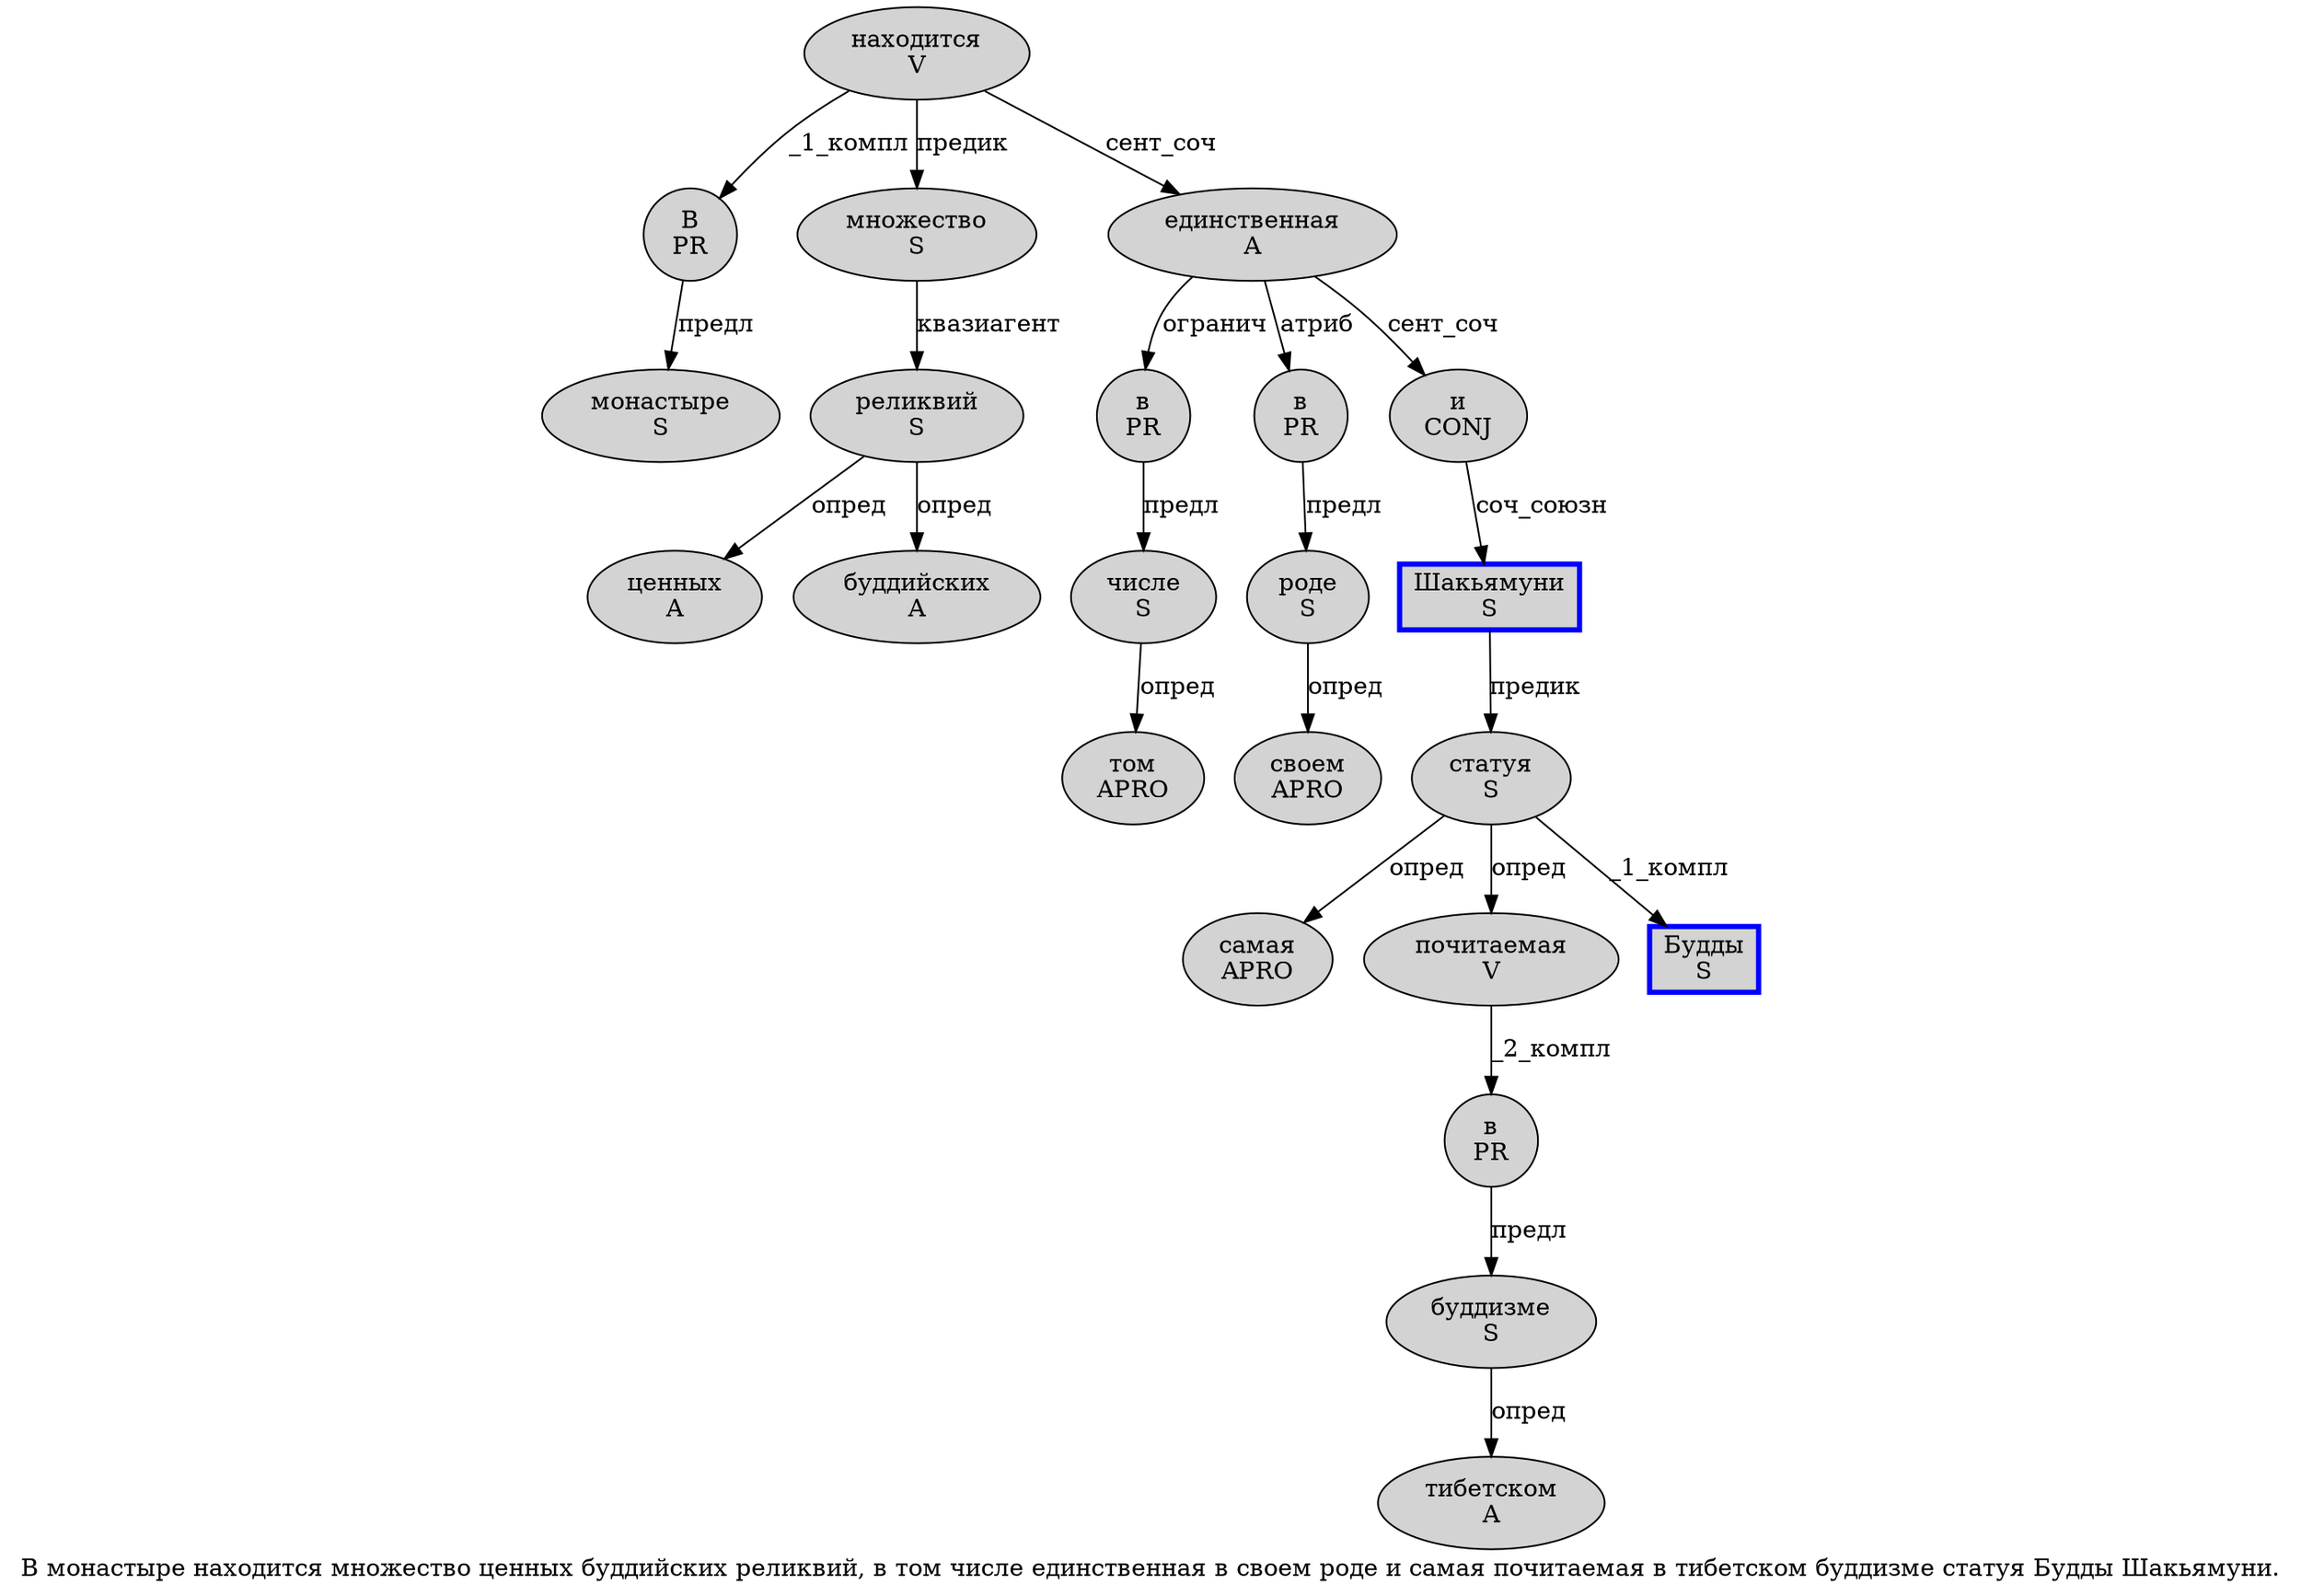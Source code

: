 digraph SENTENCE_1276 {
	graph [label="В монастыре находится множество ценных буддийских реликвий, в том числе единственная в своем роде и самая почитаемая в тибетском буддизме статуя Будды Шакьямуни."]
	node [style=filled]
		0 [label="В
PR" color="" fillcolor=lightgray penwidth=1 shape=ellipse]
		1 [label="монастыре
S" color="" fillcolor=lightgray penwidth=1 shape=ellipse]
		2 [label="находится
V" color="" fillcolor=lightgray penwidth=1 shape=ellipse]
		3 [label="множество
S" color="" fillcolor=lightgray penwidth=1 shape=ellipse]
		4 [label="ценных
A" color="" fillcolor=lightgray penwidth=1 shape=ellipse]
		5 [label="буддийских
A" color="" fillcolor=lightgray penwidth=1 shape=ellipse]
		6 [label="реликвий
S" color="" fillcolor=lightgray penwidth=1 shape=ellipse]
		8 [label="в
PR" color="" fillcolor=lightgray penwidth=1 shape=ellipse]
		9 [label="том
APRO" color="" fillcolor=lightgray penwidth=1 shape=ellipse]
		10 [label="числе
S" color="" fillcolor=lightgray penwidth=1 shape=ellipse]
		11 [label="единственная
A" color="" fillcolor=lightgray penwidth=1 shape=ellipse]
		12 [label="в
PR" color="" fillcolor=lightgray penwidth=1 shape=ellipse]
		13 [label="своем
APRO" color="" fillcolor=lightgray penwidth=1 shape=ellipse]
		14 [label="роде
S" color="" fillcolor=lightgray penwidth=1 shape=ellipse]
		15 [label="и
CONJ" color="" fillcolor=lightgray penwidth=1 shape=ellipse]
		16 [label="самая
APRO" color="" fillcolor=lightgray penwidth=1 shape=ellipse]
		17 [label="почитаемая
V" color="" fillcolor=lightgray penwidth=1 shape=ellipse]
		18 [label="в
PR" color="" fillcolor=lightgray penwidth=1 shape=ellipse]
		19 [label="тибетском
A" color="" fillcolor=lightgray penwidth=1 shape=ellipse]
		20 [label="буддизме
S" color="" fillcolor=lightgray penwidth=1 shape=ellipse]
		21 [label="статуя
S" color="" fillcolor=lightgray penwidth=1 shape=ellipse]
		22 [label="Будды
S" color=blue fillcolor=lightgray penwidth=3 shape=box]
		23 [label="Шакьямуни
S" color=blue fillcolor=lightgray penwidth=3 shape=box]
			21 -> 16 [label="опред"]
			21 -> 17 [label="опред"]
			21 -> 22 [label="_1_компл"]
			15 -> 23 [label="соч_союзн"]
			23 -> 21 [label="предик"]
			18 -> 20 [label="предл"]
			10 -> 9 [label="опред"]
			12 -> 14 [label="предл"]
			8 -> 10 [label="предл"]
			6 -> 4 [label="опред"]
			6 -> 5 [label="опред"]
			3 -> 6 [label="квазиагент"]
			2 -> 0 [label="_1_компл"]
			2 -> 3 [label="предик"]
			2 -> 11 [label="сент_соч"]
			20 -> 19 [label="опред"]
			0 -> 1 [label="предл"]
			11 -> 8 [label="огранич"]
			11 -> 12 [label="атриб"]
			11 -> 15 [label="сент_соч"]
			17 -> 18 [label="_2_компл"]
			14 -> 13 [label="опред"]
}